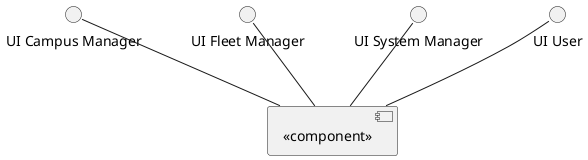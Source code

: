 @startuml

interface "UI Campus Manager" as CM
interface "UI Fleet Manager" as FM
interface "UI System Manager" as SM
interface "UI User" as U

component <<component>> {

}

CM -d- [<<component>>]
FM -d- [<<component>>]
SM -d- [<<component>>]
U  -d- [<<component>>]

@enduml
